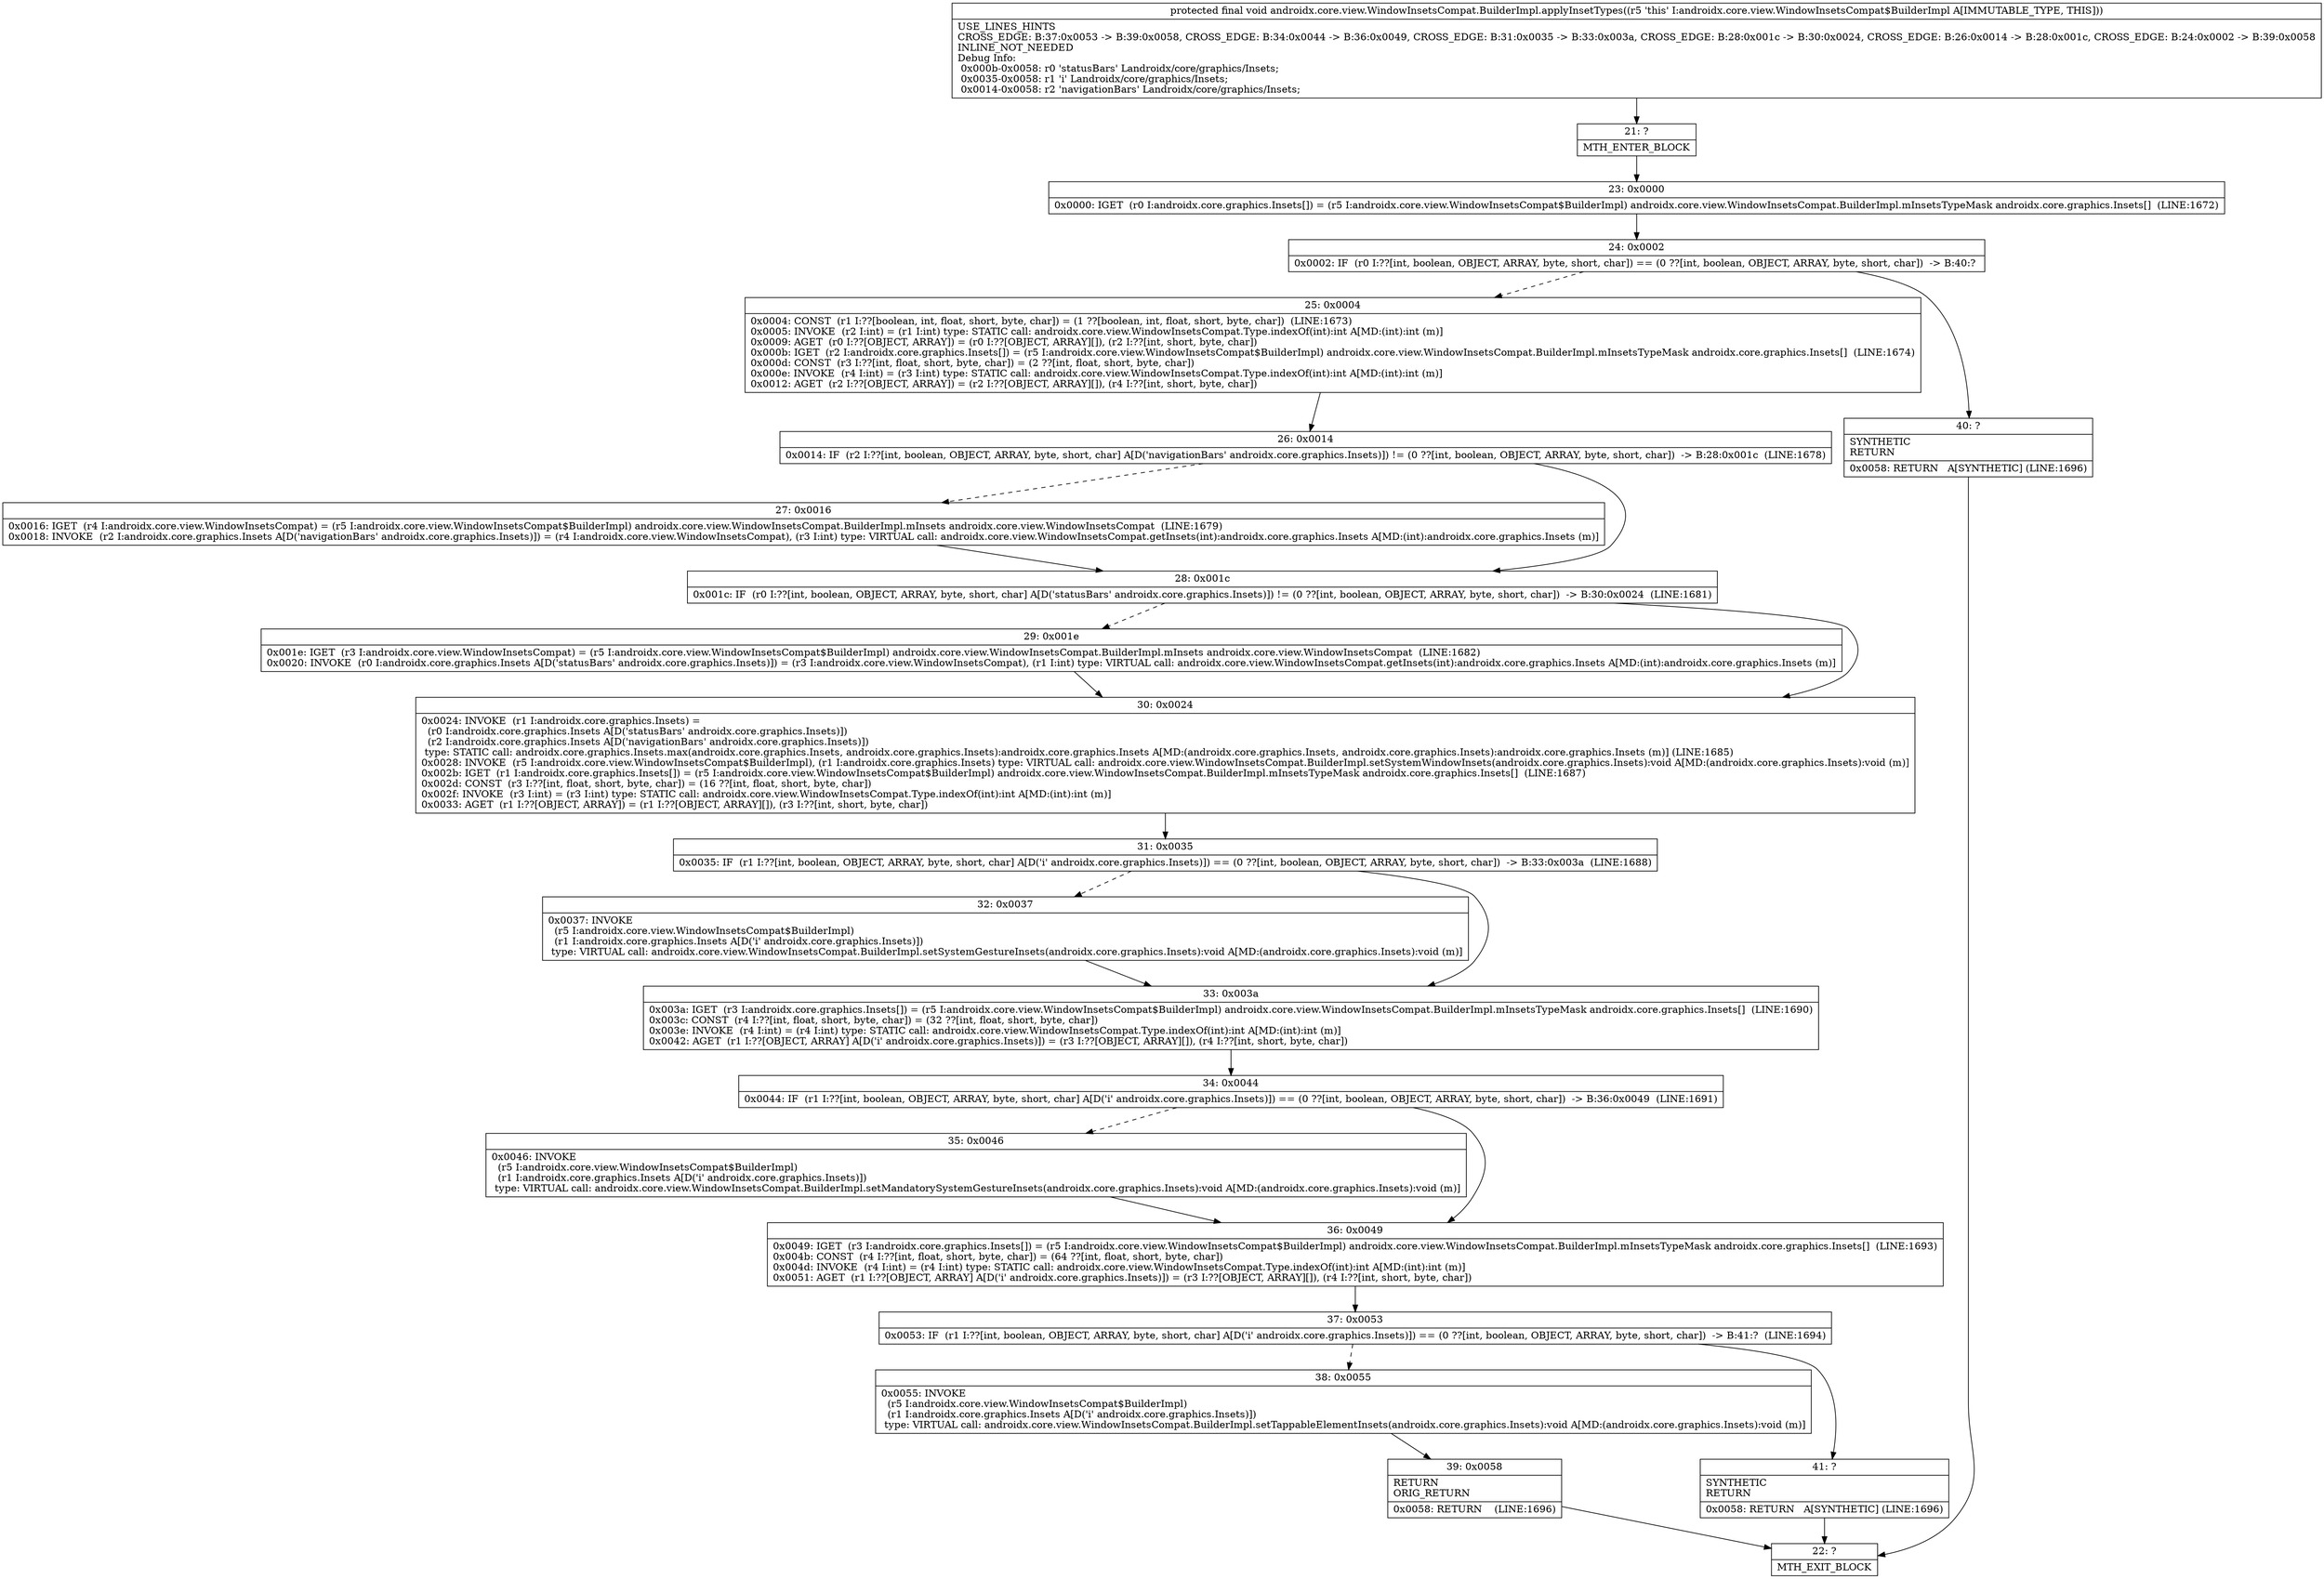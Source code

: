 digraph "CFG forandroidx.core.view.WindowInsetsCompat.BuilderImpl.applyInsetTypes()V" {
Node_21 [shape=record,label="{21\:\ ?|MTH_ENTER_BLOCK\l}"];
Node_23 [shape=record,label="{23\:\ 0x0000|0x0000: IGET  (r0 I:androidx.core.graphics.Insets[]) = (r5 I:androidx.core.view.WindowInsetsCompat$BuilderImpl) androidx.core.view.WindowInsetsCompat.BuilderImpl.mInsetsTypeMask androidx.core.graphics.Insets[]  (LINE:1672)\l}"];
Node_24 [shape=record,label="{24\:\ 0x0002|0x0002: IF  (r0 I:??[int, boolean, OBJECT, ARRAY, byte, short, char]) == (0 ??[int, boolean, OBJECT, ARRAY, byte, short, char])  \-\> B:40:? \l}"];
Node_25 [shape=record,label="{25\:\ 0x0004|0x0004: CONST  (r1 I:??[boolean, int, float, short, byte, char]) = (1 ??[boolean, int, float, short, byte, char])  (LINE:1673)\l0x0005: INVOKE  (r2 I:int) = (r1 I:int) type: STATIC call: androidx.core.view.WindowInsetsCompat.Type.indexOf(int):int A[MD:(int):int (m)]\l0x0009: AGET  (r0 I:??[OBJECT, ARRAY]) = (r0 I:??[OBJECT, ARRAY][]), (r2 I:??[int, short, byte, char]) \l0x000b: IGET  (r2 I:androidx.core.graphics.Insets[]) = (r5 I:androidx.core.view.WindowInsetsCompat$BuilderImpl) androidx.core.view.WindowInsetsCompat.BuilderImpl.mInsetsTypeMask androidx.core.graphics.Insets[]  (LINE:1674)\l0x000d: CONST  (r3 I:??[int, float, short, byte, char]) = (2 ??[int, float, short, byte, char]) \l0x000e: INVOKE  (r4 I:int) = (r3 I:int) type: STATIC call: androidx.core.view.WindowInsetsCompat.Type.indexOf(int):int A[MD:(int):int (m)]\l0x0012: AGET  (r2 I:??[OBJECT, ARRAY]) = (r2 I:??[OBJECT, ARRAY][]), (r4 I:??[int, short, byte, char]) \l}"];
Node_26 [shape=record,label="{26\:\ 0x0014|0x0014: IF  (r2 I:??[int, boolean, OBJECT, ARRAY, byte, short, char] A[D('navigationBars' androidx.core.graphics.Insets)]) != (0 ??[int, boolean, OBJECT, ARRAY, byte, short, char])  \-\> B:28:0x001c  (LINE:1678)\l}"];
Node_27 [shape=record,label="{27\:\ 0x0016|0x0016: IGET  (r4 I:androidx.core.view.WindowInsetsCompat) = (r5 I:androidx.core.view.WindowInsetsCompat$BuilderImpl) androidx.core.view.WindowInsetsCompat.BuilderImpl.mInsets androidx.core.view.WindowInsetsCompat  (LINE:1679)\l0x0018: INVOKE  (r2 I:androidx.core.graphics.Insets A[D('navigationBars' androidx.core.graphics.Insets)]) = (r4 I:androidx.core.view.WindowInsetsCompat), (r3 I:int) type: VIRTUAL call: androidx.core.view.WindowInsetsCompat.getInsets(int):androidx.core.graphics.Insets A[MD:(int):androidx.core.graphics.Insets (m)]\l}"];
Node_28 [shape=record,label="{28\:\ 0x001c|0x001c: IF  (r0 I:??[int, boolean, OBJECT, ARRAY, byte, short, char] A[D('statusBars' androidx.core.graphics.Insets)]) != (0 ??[int, boolean, OBJECT, ARRAY, byte, short, char])  \-\> B:30:0x0024  (LINE:1681)\l}"];
Node_29 [shape=record,label="{29\:\ 0x001e|0x001e: IGET  (r3 I:androidx.core.view.WindowInsetsCompat) = (r5 I:androidx.core.view.WindowInsetsCompat$BuilderImpl) androidx.core.view.WindowInsetsCompat.BuilderImpl.mInsets androidx.core.view.WindowInsetsCompat  (LINE:1682)\l0x0020: INVOKE  (r0 I:androidx.core.graphics.Insets A[D('statusBars' androidx.core.graphics.Insets)]) = (r3 I:androidx.core.view.WindowInsetsCompat), (r1 I:int) type: VIRTUAL call: androidx.core.view.WindowInsetsCompat.getInsets(int):androidx.core.graphics.Insets A[MD:(int):androidx.core.graphics.Insets (m)]\l}"];
Node_30 [shape=record,label="{30\:\ 0x0024|0x0024: INVOKE  (r1 I:androidx.core.graphics.Insets) = \l  (r0 I:androidx.core.graphics.Insets A[D('statusBars' androidx.core.graphics.Insets)])\l  (r2 I:androidx.core.graphics.Insets A[D('navigationBars' androidx.core.graphics.Insets)])\l type: STATIC call: androidx.core.graphics.Insets.max(androidx.core.graphics.Insets, androidx.core.graphics.Insets):androidx.core.graphics.Insets A[MD:(androidx.core.graphics.Insets, androidx.core.graphics.Insets):androidx.core.graphics.Insets (m)] (LINE:1685)\l0x0028: INVOKE  (r5 I:androidx.core.view.WindowInsetsCompat$BuilderImpl), (r1 I:androidx.core.graphics.Insets) type: VIRTUAL call: androidx.core.view.WindowInsetsCompat.BuilderImpl.setSystemWindowInsets(androidx.core.graphics.Insets):void A[MD:(androidx.core.graphics.Insets):void (m)]\l0x002b: IGET  (r1 I:androidx.core.graphics.Insets[]) = (r5 I:androidx.core.view.WindowInsetsCompat$BuilderImpl) androidx.core.view.WindowInsetsCompat.BuilderImpl.mInsetsTypeMask androidx.core.graphics.Insets[]  (LINE:1687)\l0x002d: CONST  (r3 I:??[int, float, short, byte, char]) = (16 ??[int, float, short, byte, char]) \l0x002f: INVOKE  (r3 I:int) = (r3 I:int) type: STATIC call: androidx.core.view.WindowInsetsCompat.Type.indexOf(int):int A[MD:(int):int (m)]\l0x0033: AGET  (r1 I:??[OBJECT, ARRAY]) = (r1 I:??[OBJECT, ARRAY][]), (r3 I:??[int, short, byte, char]) \l}"];
Node_31 [shape=record,label="{31\:\ 0x0035|0x0035: IF  (r1 I:??[int, boolean, OBJECT, ARRAY, byte, short, char] A[D('i' androidx.core.graphics.Insets)]) == (0 ??[int, boolean, OBJECT, ARRAY, byte, short, char])  \-\> B:33:0x003a  (LINE:1688)\l}"];
Node_32 [shape=record,label="{32\:\ 0x0037|0x0037: INVOKE  \l  (r5 I:androidx.core.view.WindowInsetsCompat$BuilderImpl)\l  (r1 I:androidx.core.graphics.Insets A[D('i' androidx.core.graphics.Insets)])\l type: VIRTUAL call: androidx.core.view.WindowInsetsCompat.BuilderImpl.setSystemGestureInsets(androidx.core.graphics.Insets):void A[MD:(androidx.core.graphics.Insets):void (m)]\l}"];
Node_33 [shape=record,label="{33\:\ 0x003a|0x003a: IGET  (r3 I:androidx.core.graphics.Insets[]) = (r5 I:androidx.core.view.WindowInsetsCompat$BuilderImpl) androidx.core.view.WindowInsetsCompat.BuilderImpl.mInsetsTypeMask androidx.core.graphics.Insets[]  (LINE:1690)\l0x003c: CONST  (r4 I:??[int, float, short, byte, char]) = (32 ??[int, float, short, byte, char]) \l0x003e: INVOKE  (r4 I:int) = (r4 I:int) type: STATIC call: androidx.core.view.WindowInsetsCompat.Type.indexOf(int):int A[MD:(int):int (m)]\l0x0042: AGET  (r1 I:??[OBJECT, ARRAY] A[D('i' androidx.core.graphics.Insets)]) = (r3 I:??[OBJECT, ARRAY][]), (r4 I:??[int, short, byte, char]) \l}"];
Node_34 [shape=record,label="{34\:\ 0x0044|0x0044: IF  (r1 I:??[int, boolean, OBJECT, ARRAY, byte, short, char] A[D('i' androidx.core.graphics.Insets)]) == (0 ??[int, boolean, OBJECT, ARRAY, byte, short, char])  \-\> B:36:0x0049  (LINE:1691)\l}"];
Node_35 [shape=record,label="{35\:\ 0x0046|0x0046: INVOKE  \l  (r5 I:androidx.core.view.WindowInsetsCompat$BuilderImpl)\l  (r1 I:androidx.core.graphics.Insets A[D('i' androidx.core.graphics.Insets)])\l type: VIRTUAL call: androidx.core.view.WindowInsetsCompat.BuilderImpl.setMandatorySystemGestureInsets(androidx.core.graphics.Insets):void A[MD:(androidx.core.graphics.Insets):void (m)]\l}"];
Node_36 [shape=record,label="{36\:\ 0x0049|0x0049: IGET  (r3 I:androidx.core.graphics.Insets[]) = (r5 I:androidx.core.view.WindowInsetsCompat$BuilderImpl) androidx.core.view.WindowInsetsCompat.BuilderImpl.mInsetsTypeMask androidx.core.graphics.Insets[]  (LINE:1693)\l0x004b: CONST  (r4 I:??[int, float, short, byte, char]) = (64 ??[int, float, short, byte, char]) \l0x004d: INVOKE  (r4 I:int) = (r4 I:int) type: STATIC call: androidx.core.view.WindowInsetsCompat.Type.indexOf(int):int A[MD:(int):int (m)]\l0x0051: AGET  (r1 I:??[OBJECT, ARRAY] A[D('i' androidx.core.graphics.Insets)]) = (r3 I:??[OBJECT, ARRAY][]), (r4 I:??[int, short, byte, char]) \l}"];
Node_37 [shape=record,label="{37\:\ 0x0053|0x0053: IF  (r1 I:??[int, boolean, OBJECT, ARRAY, byte, short, char] A[D('i' androidx.core.graphics.Insets)]) == (0 ??[int, boolean, OBJECT, ARRAY, byte, short, char])  \-\> B:41:?  (LINE:1694)\l}"];
Node_38 [shape=record,label="{38\:\ 0x0055|0x0055: INVOKE  \l  (r5 I:androidx.core.view.WindowInsetsCompat$BuilderImpl)\l  (r1 I:androidx.core.graphics.Insets A[D('i' androidx.core.graphics.Insets)])\l type: VIRTUAL call: androidx.core.view.WindowInsetsCompat.BuilderImpl.setTappableElementInsets(androidx.core.graphics.Insets):void A[MD:(androidx.core.graphics.Insets):void (m)]\l}"];
Node_39 [shape=record,label="{39\:\ 0x0058|RETURN\lORIG_RETURN\l|0x0058: RETURN    (LINE:1696)\l}"];
Node_22 [shape=record,label="{22\:\ ?|MTH_EXIT_BLOCK\l}"];
Node_41 [shape=record,label="{41\:\ ?|SYNTHETIC\lRETURN\l|0x0058: RETURN   A[SYNTHETIC] (LINE:1696)\l}"];
Node_40 [shape=record,label="{40\:\ ?|SYNTHETIC\lRETURN\l|0x0058: RETURN   A[SYNTHETIC] (LINE:1696)\l}"];
MethodNode[shape=record,label="{protected final void androidx.core.view.WindowInsetsCompat.BuilderImpl.applyInsetTypes((r5 'this' I:androidx.core.view.WindowInsetsCompat$BuilderImpl A[IMMUTABLE_TYPE, THIS]))  | USE_LINES_HINTS\lCROSS_EDGE: B:37:0x0053 \-\> B:39:0x0058, CROSS_EDGE: B:34:0x0044 \-\> B:36:0x0049, CROSS_EDGE: B:31:0x0035 \-\> B:33:0x003a, CROSS_EDGE: B:28:0x001c \-\> B:30:0x0024, CROSS_EDGE: B:26:0x0014 \-\> B:28:0x001c, CROSS_EDGE: B:24:0x0002 \-\> B:39:0x0058\lINLINE_NOT_NEEDED\lDebug Info:\l  0x000b\-0x0058: r0 'statusBars' Landroidx\/core\/graphics\/Insets;\l  0x0035\-0x0058: r1 'i' Landroidx\/core\/graphics\/Insets;\l  0x0014\-0x0058: r2 'navigationBars' Landroidx\/core\/graphics\/Insets;\l}"];
MethodNode -> Node_21;Node_21 -> Node_23;
Node_23 -> Node_24;
Node_24 -> Node_25[style=dashed];
Node_24 -> Node_40;
Node_25 -> Node_26;
Node_26 -> Node_27[style=dashed];
Node_26 -> Node_28;
Node_27 -> Node_28;
Node_28 -> Node_29[style=dashed];
Node_28 -> Node_30;
Node_29 -> Node_30;
Node_30 -> Node_31;
Node_31 -> Node_32[style=dashed];
Node_31 -> Node_33;
Node_32 -> Node_33;
Node_33 -> Node_34;
Node_34 -> Node_35[style=dashed];
Node_34 -> Node_36;
Node_35 -> Node_36;
Node_36 -> Node_37;
Node_37 -> Node_38[style=dashed];
Node_37 -> Node_41;
Node_38 -> Node_39;
Node_39 -> Node_22;
Node_41 -> Node_22;
Node_40 -> Node_22;
}

